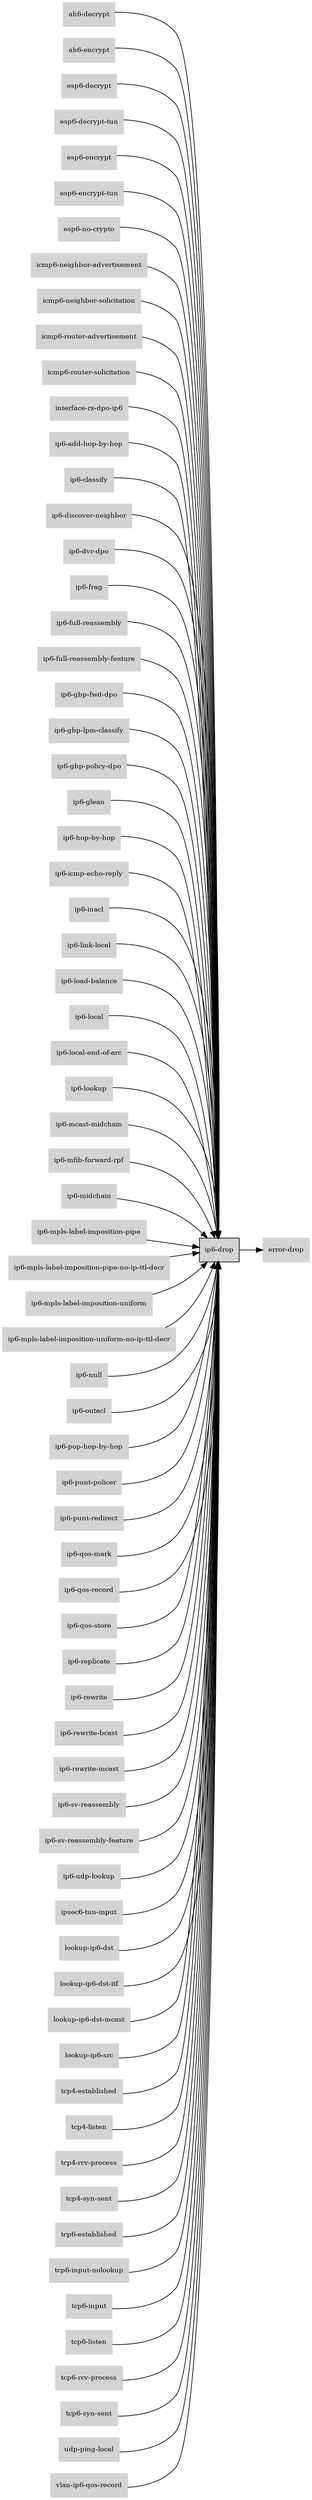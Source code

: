 digraph "ip6_drop_subgraph" {
  rankdir=LR;
  node [shape=box, style=filled, fontsize=10, color=lightgray, fontcolor=black, fillcolor=lightgray];
  "ip6-drop" [color=black, fontcolor=black, fillcolor=lightgray];
  edge [fontsize=8];
  "ah6-decrypt" -> "ip6-drop";
  "ah6-encrypt" -> "ip6-drop";
  "esp6-decrypt" -> "ip6-drop";
  "esp6-decrypt-tun" -> "ip6-drop";
  "esp6-encrypt" -> "ip6-drop";
  "esp6-encrypt-tun" -> "ip6-drop";
  "esp6-no-crypto" -> "ip6-drop";
  "icmp6-neighbor-advertisement" -> "ip6-drop";
  "icmp6-neighbor-solicitation" -> "ip6-drop";
  "icmp6-router-advertisement" -> "ip6-drop";
  "icmp6-router-solicitation" -> "ip6-drop";
  "interface-rx-dpo-ip6" -> "ip6-drop";
  "ip6-add-hop-by-hop" -> "ip6-drop";
  "ip6-classify" -> "ip6-drop";
  "ip6-discover-neighbor" -> "ip6-drop";
  "ip6-drop" -> "error-drop";
  "ip6-dvr-dpo" -> "ip6-drop";
  "ip6-frag" -> "ip6-drop";
  "ip6-full-reassembly" -> "ip6-drop";
  "ip6-full-reassembly-feature" -> "ip6-drop";
  "ip6-gbp-fwd-dpo" -> "ip6-drop";
  "ip6-gbp-lpm-classify" -> "ip6-drop";
  "ip6-gbp-policy-dpo" -> "ip6-drop";
  "ip6-glean" -> "ip6-drop";
  "ip6-hop-by-hop" -> "ip6-drop";
  "ip6-icmp-echo-reply" -> "ip6-drop";
  "ip6-inacl" -> "ip6-drop";
  "ip6-link-local" -> "ip6-drop";
  "ip6-load-balance" -> "ip6-drop";
  "ip6-local" -> "ip6-drop";
  "ip6-local-end-of-arc" -> "ip6-drop";
  "ip6-lookup" -> "ip6-drop";
  "ip6-mcast-midchain" -> "ip6-drop";
  "ip6-mfib-forward-rpf" -> "ip6-drop";
  "ip6-midchain" -> "ip6-drop";
  "ip6-mpls-label-imposition-pipe" -> "ip6-drop";
  "ip6-mpls-label-imposition-pipe-no-ip-ttl-decr" -> "ip6-drop";
  "ip6-mpls-label-imposition-uniform" -> "ip6-drop";
  "ip6-mpls-label-imposition-uniform-no-ip-ttl-decr" -> "ip6-drop";
  "ip6-null" -> "ip6-drop";
  "ip6-outacl" -> "ip6-drop";
  "ip6-pop-hop-by-hop" -> "ip6-drop";
  "ip6-punt-policer" -> "ip6-drop";
  "ip6-punt-redirect" -> "ip6-drop";
  "ip6-qos-mark" -> "ip6-drop";
  "ip6-qos-record" -> "ip6-drop";
  "ip6-qos-store" -> "ip6-drop";
  "ip6-replicate" -> "ip6-drop";
  "ip6-rewrite" -> "ip6-drop";
  "ip6-rewrite-bcast" -> "ip6-drop";
  "ip6-rewrite-mcast" -> "ip6-drop";
  "ip6-sv-reassembly" -> "ip6-drop";
  "ip6-sv-reassembly-feature" -> "ip6-drop";
  "ip6-udp-lookup" -> "ip6-drop";
  "ipsec6-tun-input" -> "ip6-drop";
  "lookup-ip6-dst" -> "ip6-drop";
  "lookup-ip6-dst-itf" -> "ip6-drop";
  "lookup-ip6-dst-mcast" -> "ip6-drop";
  "lookup-ip6-src" -> "ip6-drop";
  "tcp4-established" -> "ip6-drop";
  "tcp4-listen" -> "ip6-drop";
  "tcp4-rcv-process" -> "ip6-drop";
  "tcp4-syn-sent" -> "ip6-drop";
  "tcp6-established" -> "ip6-drop";
  "tcp6-input-nolookup" -> "ip6-drop";
  "tcp6-input" -> "ip6-drop";
  "tcp6-listen" -> "ip6-drop";
  "tcp6-rcv-process" -> "ip6-drop";
  "tcp6-syn-sent" -> "ip6-drop";
  "udp-ping-local" -> "ip6-drop";
  "vlan-ip6-qos-record" -> "ip6-drop";
}
